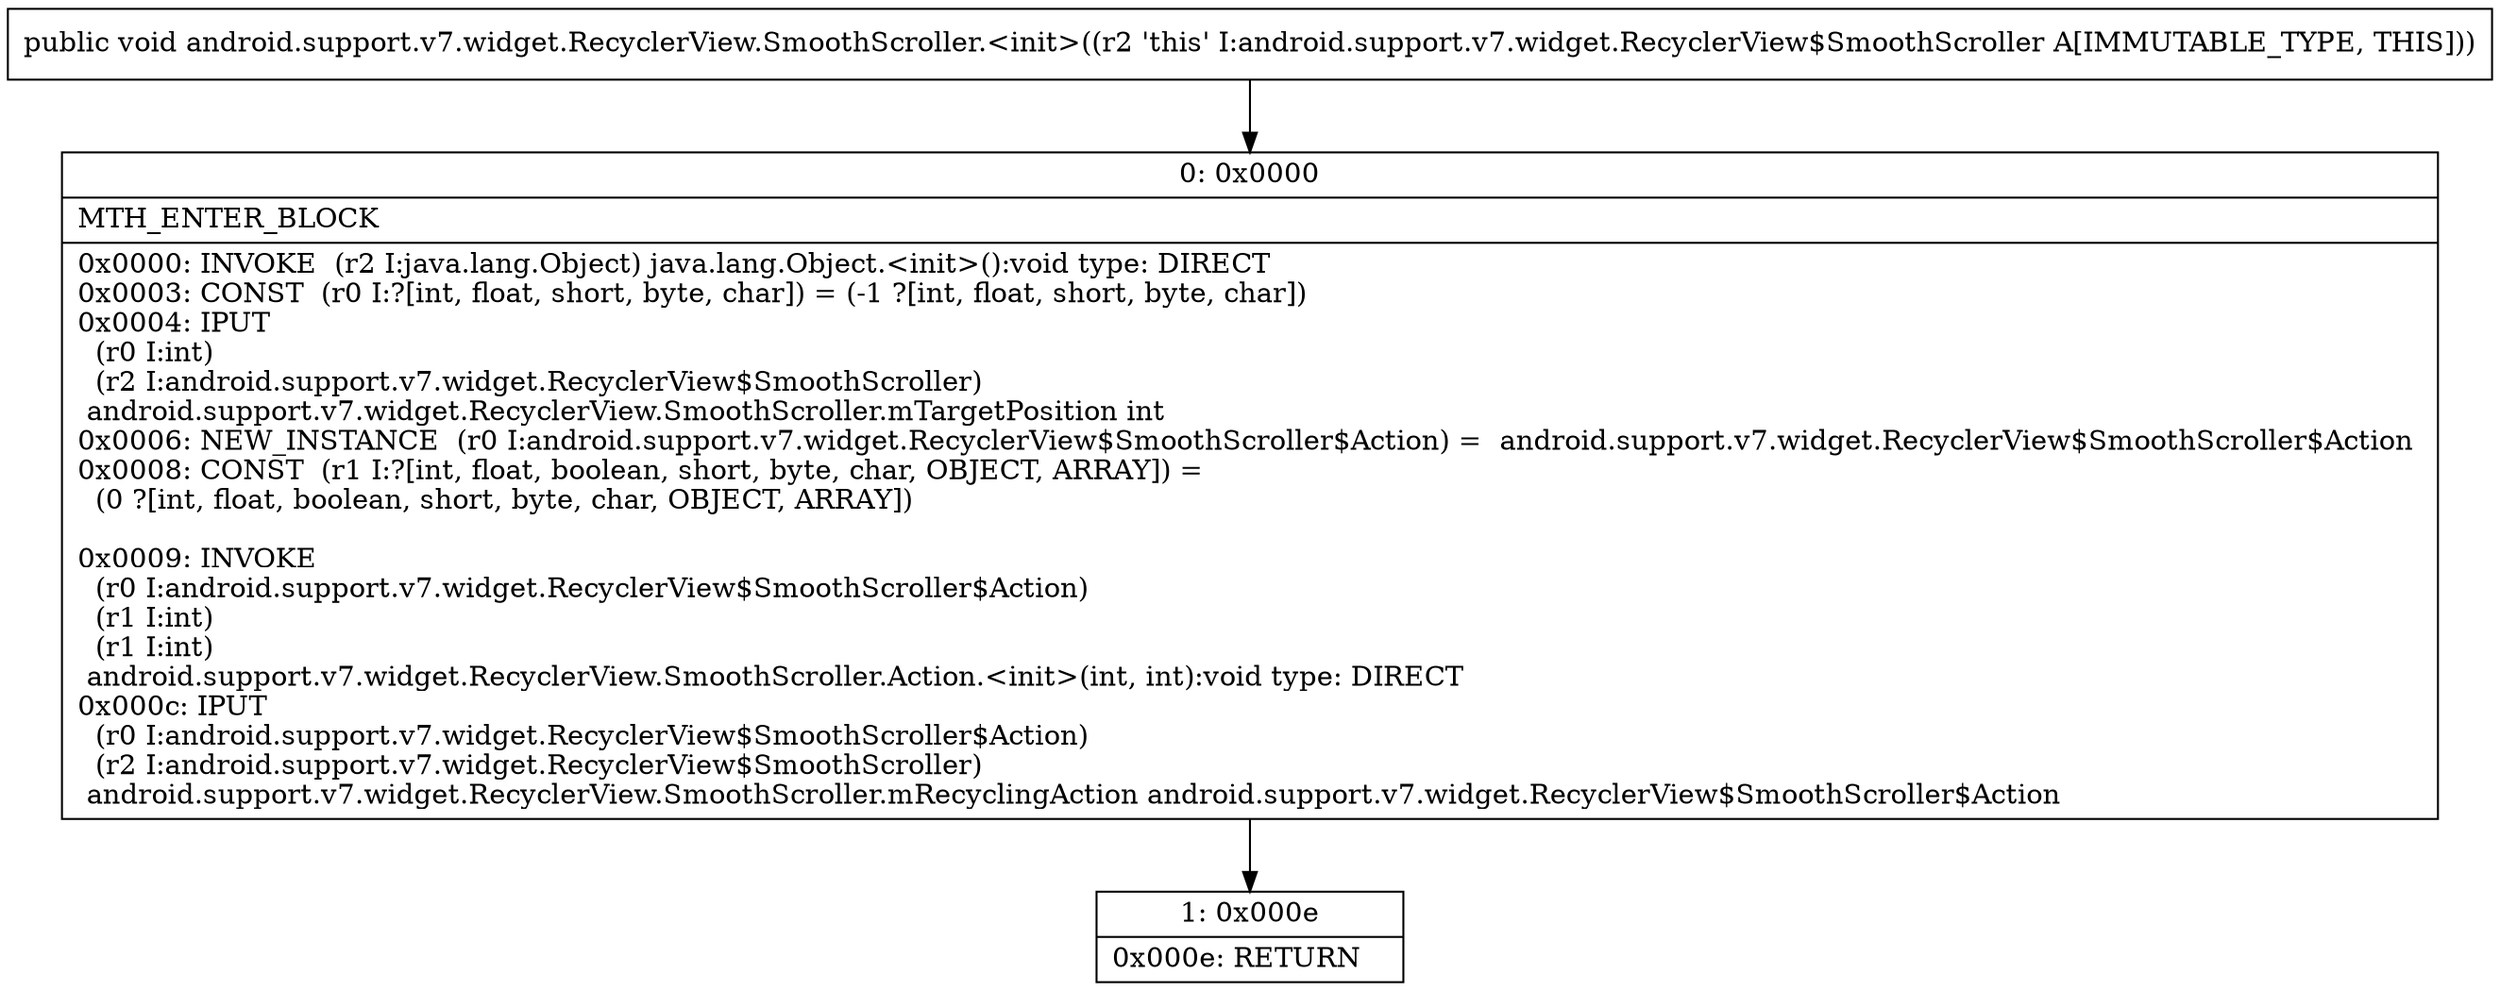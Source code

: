 digraph "CFG forandroid.support.v7.widget.RecyclerView.SmoothScroller.\<init\>()V" {
Node_0 [shape=record,label="{0\:\ 0x0000|MTH_ENTER_BLOCK\l|0x0000: INVOKE  (r2 I:java.lang.Object) java.lang.Object.\<init\>():void type: DIRECT \l0x0003: CONST  (r0 I:?[int, float, short, byte, char]) = (\-1 ?[int, float, short, byte, char]) \l0x0004: IPUT  \l  (r0 I:int)\l  (r2 I:android.support.v7.widget.RecyclerView$SmoothScroller)\l android.support.v7.widget.RecyclerView.SmoothScroller.mTargetPosition int \l0x0006: NEW_INSTANCE  (r0 I:android.support.v7.widget.RecyclerView$SmoothScroller$Action) =  android.support.v7.widget.RecyclerView$SmoothScroller$Action \l0x0008: CONST  (r1 I:?[int, float, boolean, short, byte, char, OBJECT, ARRAY]) = \l  (0 ?[int, float, boolean, short, byte, char, OBJECT, ARRAY])\l \l0x0009: INVOKE  \l  (r0 I:android.support.v7.widget.RecyclerView$SmoothScroller$Action)\l  (r1 I:int)\l  (r1 I:int)\l android.support.v7.widget.RecyclerView.SmoothScroller.Action.\<init\>(int, int):void type: DIRECT \l0x000c: IPUT  \l  (r0 I:android.support.v7.widget.RecyclerView$SmoothScroller$Action)\l  (r2 I:android.support.v7.widget.RecyclerView$SmoothScroller)\l android.support.v7.widget.RecyclerView.SmoothScroller.mRecyclingAction android.support.v7.widget.RecyclerView$SmoothScroller$Action \l}"];
Node_1 [shape=record,label="{1\:\ 0x000e|0x000e: RETURN   \l}"];
MethodNode[shape=record,label="{public void android.support.v7.widget.RecyclerView.SmoothScroller.\<init\>((r2 'this' I:android.support.v7.widget.RecyclerView$SmoothScroller A[IMMUTABLE_TYPE, THIS])) }"];
MethodNode -> Node_0;
Node_0 -> Node_1;
}

